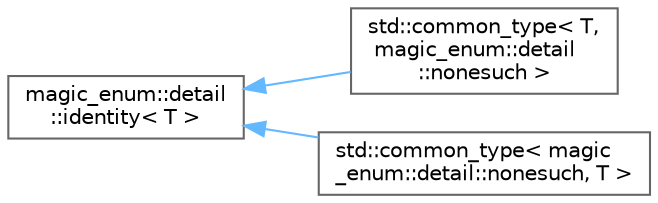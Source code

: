 digraph "クラス階層図"
{
 // LATEX_PDF_SIZE
  bgcolor="transparent";
  edge [fontname=Helvetica,fontsize=10,labelfontname=Helvetica,labelfontsize=10];
  node [fontname=Helvetica,fontsize=10,shape=box,height=0.2,width=0.4];
  rankdir="LR";
  Node0 [id="Node000000",label="magic_enum::detail\l::identity\< T \>",height=0.2,width=0.4,color="grey40", fillcolor="white", style="filled",URL="$structmagic__enum_1_1detail_1_1identity.html",tooltip=" "];
  Node0 -> Node1 [id="edge19_Node000000_Node000001",dir="back",color="steelblue1",style="solid",tooltip=" "];
  Node1 [id="Node000001",label="std::common_type\< T,\l magic_enum::detail\l::nonesuch \>",height=0.2,width=0.4,color="grey40", fillcolor="white", style="filled",URL="$structstd_1_1common__type_3_01_t_00_01magic__enum_1_1detail_1_1nonesuch_01_4.html",tooltip=" "];
  Node0 -> Node2 [id="edge20_Node000000_Node000002",dir="back",color="steelblue1",style="solid",tooltip=" "];
  Node2 [id="Node000002",label="std::common_type\< magic\l_enum::detail::nonesuch, T \>",height=0.2,width=0.4,color="grey40", fillcolor="white", style="filled",URL="$structstd_1_1common__type_3_01magic__enum_1_1detail_1_1nonesuch_00_01_t_01_4.html",tooltip=" "];
}
